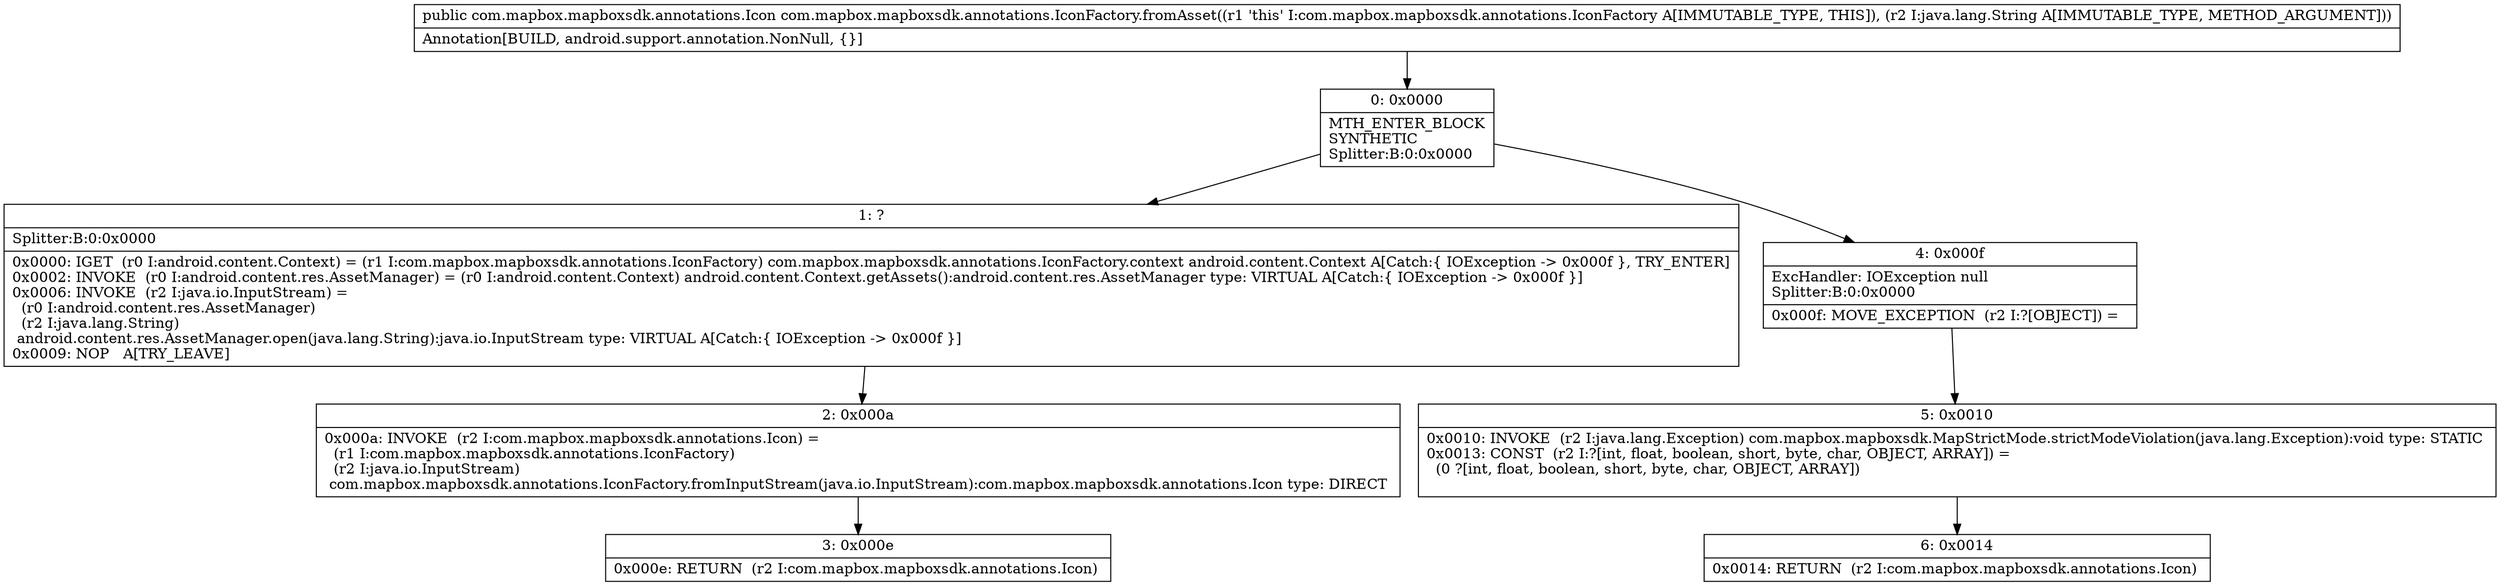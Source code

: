 digraph "CFG forcom.mapbox.mapboxsdk.annotations.IconFactory.fromAsset(Ljava\/lang\/String;)Lcom\/mapbox\/mapboxsdk\/annotations\/Icon;" {
Node_0 [shape=record,label="{0\:\ 0x0000|MTH_ENTER_BLOCK\lSYNTHETIC\lSplitter:B:0:0x0000\l}"];
Node_1 [shape=record,label="{1\:\ ?|Splitter:B:0:0x0000\l|0x0000: IGET  (r0 I:android.content.Context) = (r1 I:com.mapbox.mapboxsdk.annotations.IconFactory) com.mapbox.mapboxsdk.annotations.IconFactory.context android.content.Context A[Catch:\{ IOException \-\> 0x000f \}, TRY_ENTER]\l0x0002: INVOKE  (r0 I:android.content.res.AssetManager) = (r0 I:android.content.Context) android.content.Context.getAssets():android.content.res.AssetManager type: VIRTUAL A[Catch:\{ IOException \-\> 0x000f \}]\l0x0006: INVOKE  (r2 I:java.io.InputStream) = \l  (r0 I:android.content.res.AssetManager)\l  (r2 I:java.lang.String)\l android.content.res.AssetManager.open(java.lang.String):java.io.InputStream type: VIRTUAL A[Catch:\{ IOException \-\> 0x000f \}]\l0x0009: NOP   A[TRY_LEAVE]\l}"];
Node_2 [shape=record,label="{2\:\ 0x000a|0x000a: INVOKE  (r2 I:com.mapbox.mapboxsdk.annotations.Icon) = \l  (r1 I:com.mapbox.mapboxsdk.annotations.IconFactory)\l  (r2 I:java.io.InputStream)\l com.mapbox.mapboxsdk.annotations.IconFactory.fromInputStream(java.io.InputStream):com.mapbox.mapboxsdk.annotations.Icon type: DIRECT \l}"];
Node_3 [shape=record,label="{3\:\ 0x000e|0x000e: RETURN  (r2 I:com.mapbox.mapboxsdk.annotations.Icon) \l}"];
Node_4 [shape=record,label="{4\:\ 0x000f|ExcHandler: IOException null\lSplitter:B:0:0x0000\l|0x000f: MOVE_EXCEPTION  (r2 I:?[OBJECT]) =  \l}"];
Node_5 [shape=record,label="{5\:\ 0x0010|0x0010: INVOKE  (r2 I:java.lang.Exception) com.mapbox.mapboxsdk.MapStrictMode.strictModeViolation(java.lang.Exception):void type: STATIC \l0x0013: CONST  (r2 I:?[int, float, boolean, short, byte, char, OBJECT, ARRAY]) = \l  (0 ?[int, float, boolean, short, byte, char, OBJECT, ARRAY])\l \l}"];
Node_6 [shape=record,label="{6\:\ 0x0014|0x0014: RETURN  (r2 I:com.mapbox.mapboxsdk.annotations.Icon) \l}"];
MethodNode[shape=record,label="{public com.mapbox.mapboxsdk.annotations.Icon com.mapbox.mapboxsdk.annotations.IconFactory.fromAsset((r1 'this' I:com.mapbox.mapboxsdk.annotations.IconFactory A[IMMUTABLE_TYPE, THIS]), (r2 I:java.lang.String A[IMMUTABLE_TYPE, METHOD_ARGUMENT]))  | Annotation[BUILD, android.support.annotation.NonNull, \{\}]\l}"];
MethodNode -> Node_0;
Node_0 -> Node_1;
Node_0 -> Node_4;
Node_1 -> Node_2;
Node_2 -> Node_3;
Node_4 -> Node_5;
Node_5 -> Node_6;
}

